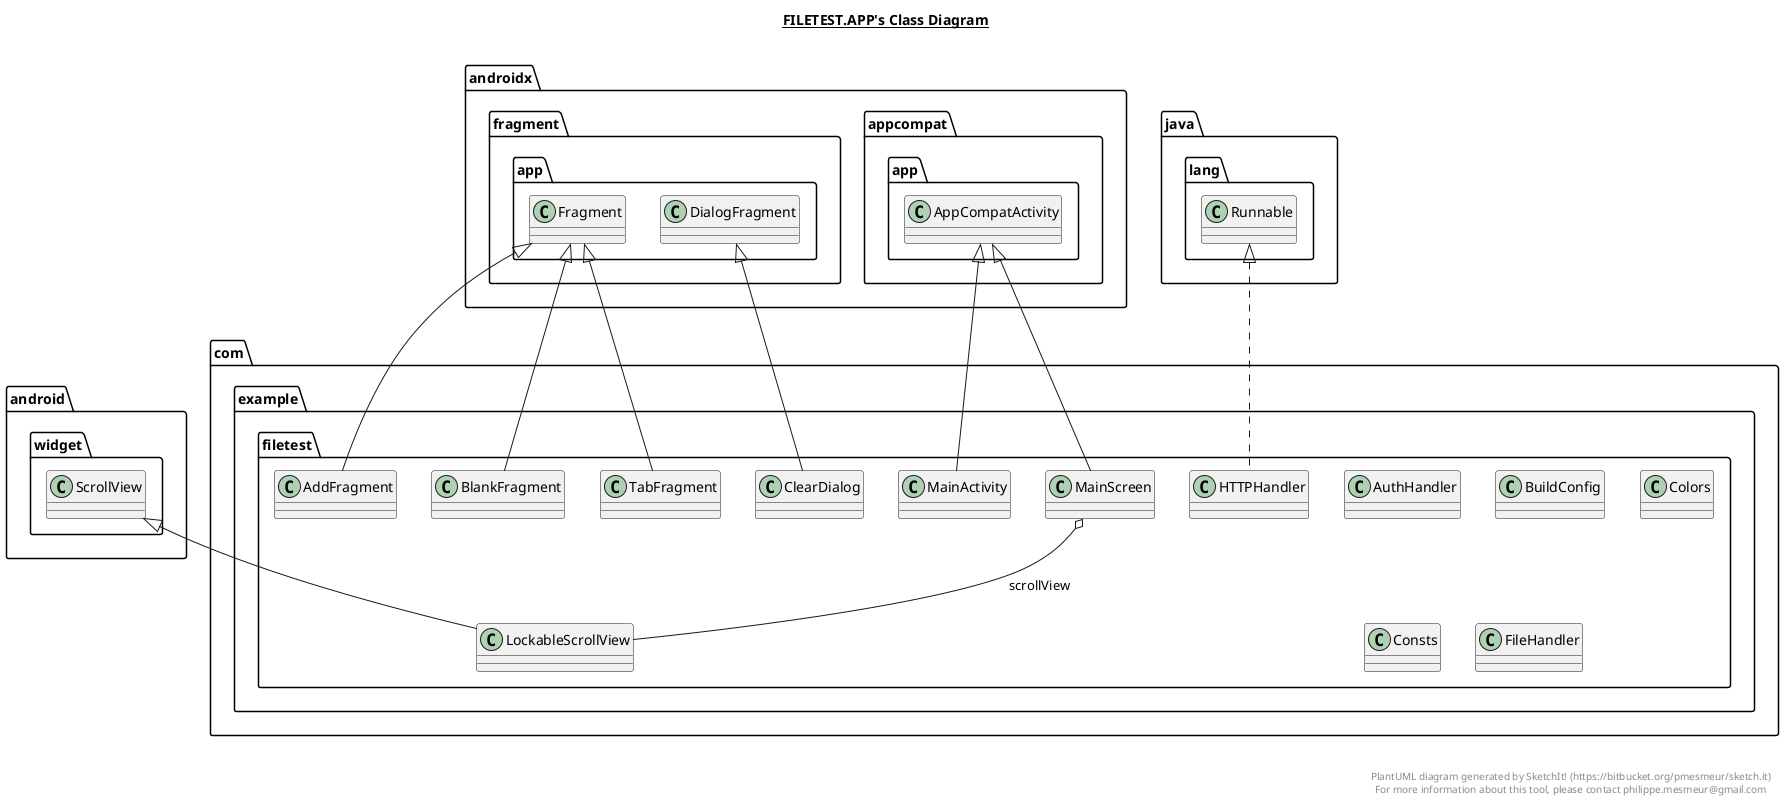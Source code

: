 @startuml

title __FILETEST.APP's Class Diagram__\n

  namespace com.example.filetest {
    class com.example.filetest.AddFragment {
    }
  }
  

  namespace com.example.filetest {
    class com.example.filetest.AuthHandler {
    }
  }
  

  namespace com.example.filetest {
    class com.example.filetest.BlankFragment {
    }
  }
  

  namespace com.example.filetest {
    class com.example.filetest.BuildConfig {
    }
  }
  

  namespace com.example.filetest {
    class com.example.filetest.ClearDialog {
    }
  }
  

  namespace com.example.filetest {
    class com.example.filetest.Colors {
    }
  }
  

  namespace com.example.filetest {
    class com.example.filetest.Consts {
    }
  }
  

  namespace com.example.filetest {
    class com.example.filetest.FileHandler {
    }
  }
  

  namespace com.example.filetest {
    class com.example.filetest.HTTPHandler {
    }
  }
  

  namespace com.example.filetest {
    class com.example.filetest.LockableScrollView {
    }
  }
  

  namespace com.example.filetest {
    class com.example.filetest.MainActivity {
    }
  }
  

  namespace com.example.filetest {
    class com.example.filetest.MainScreen {
    }
  }
  

  namespace com.example.filetest {
    class com.example.filetest.TabFragment {
    }
  }
  

  com.example.filetest.AddFragment -up-|> androidx.fragment.app.Fragment
  com.example.filetest.BlankFragment -up-|> androidx.fragment.app.Fragment
  com.example.filetest.ClearDialog -up-|> androidx.fragment.app.DialogFragment
  com.example.filetest.HTTPHandler .up.|> java.lang.Runnable
  com.example.filetest.LockableScrollView -up-|> android.widget.ScrollView
  com.example.filetest.MainActivity -up-|> androidx.appcompat.app.AppCompatActivity
  com.example.filetest.MainScreen -up-|> androidx.appcompat.app.AppCompatActivity
  com.example.filetest.MainScreen o-- com.example.filetest.LockableScrollView : scrollView
  com.example.filetest.TabFragment -up-|> androidx.fragment.app.Fragment


right footer


PlantUML diagram generated by SketchIt! (https://bitbucket.org/pmesmeur/sketch.it)
For more information about this tool, please contact philippe.mesmeur@gmail.com
endfooter

@enduml
